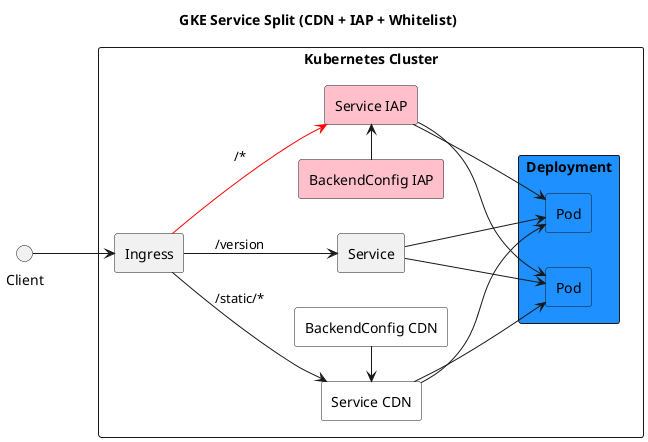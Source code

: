 @startuml

title GKE Service Split (CDN + IAP + Whitelist)
skinparam componentStyle rectangle
left to right direction

component "Kubernetes Cluster" as Cluster {
  [Ingress]
  [BackendConfig IAP] as BackendConfigIAP #Pink
  [BackendConfig CDN] as BackendConfigCDN #White
  [Service IAP] as ServiceIAP #Pink
  [Service]
  [Service CDN] as ServiceCDN #White

  [ServiceIAP] -[hidden]l-> [Service]
  [Service] -[hidden]l-> [ServiceCDN]

  component "Deployment" #DodgerBlue {
    [Pod] as Pod1 #DodgerBlue
    [Pod] as Pod2 #DodgerBlue

    [Pod1] -[hidden]> [Pod2]
  }

  [Ingress] -[#Red]-> [ServiceIAP] : /*
  [Ingress] --> [Service] : /version
  [Ingress] --> [ServiceCDN] : /static/*

  [BackendConfigIAP] -r-> [ServiceIAP]
  [BackendConfigCDN] -l-> [ServiceCDN]

  [ServiceIAP] --> [Pod1]
  [ServiceIAP] --> [Pod2]
  [Service] --> [Pod1]
  [Service] --> [Pod2]
  [ServiceCDN] --> [Pod1]
  [ServiceCDN] --> [Pod2]
}

Client --> Ingress

@enduml
